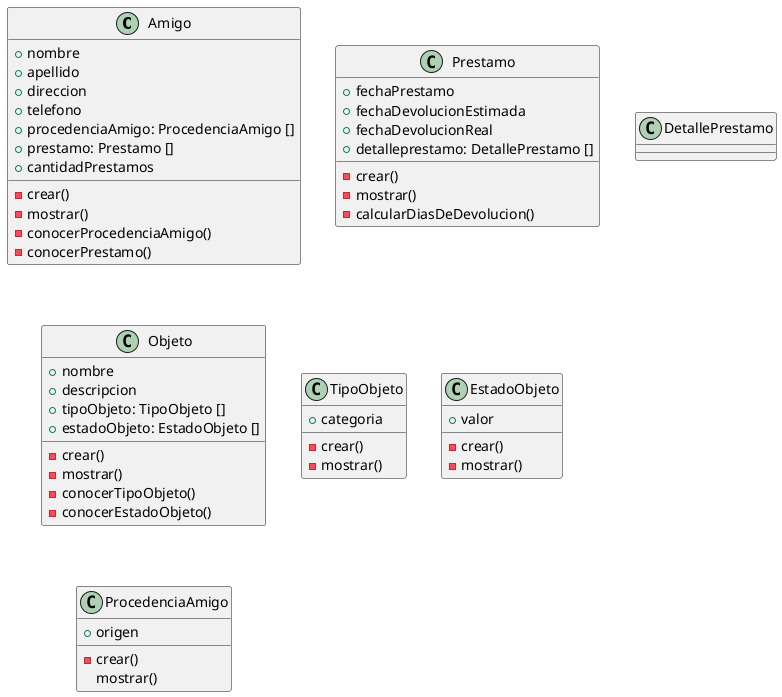 @startuml Prestamo
/'Ahora es posible prestar mas de un objeto a un amigo, la fecha de devolucion de cada objeto para ese amigo es la misma. Tener en cuenta que un amigo puede resultar no ser tan cumplidor a la hora de devolver los objetos.
Ademas la persona desea poder saber que tipos de objetos son los que mas le solicitan. Tambien quiere poder realizar una clasificacion de sus amigos segun el lugar por el cual los conoce.'/


class "Amigo" as amigo {
    +nombre
    +apellido
    +direccion
    +telefono
    +procedenciaAmigo: ProcedenciaAmigo []
    +prestamo: Prestamo []
    +cantidadPrestamos
    -crear()
    -mostrar()
    -conocerProcedenciaAmigo()
    -conocerPrestamo()

}
class "Prestamo" as prestamo {
    +fechaPrestamo
    +fechaDevolucionEstimada
    +fechaDevolucionReal
    +detalleprestamo: DetallePrestamo []
    -crear()
    -mostrar()
    -calcularDiasDeDevolucion()


}
class "DetallePrestamo" as detallePrestamo {

}
class "Objeto" as objeto {
    +nombre
    +descripcion
    +tipoObjeto: TipoObjeto []
    +estadoObjeto: EstadoObjeto []
    -crear()
    -mostrar()
    -conocerTipoObjeto()
    -conocerEstadoObjeto()
}
class "TipoObjeto" as tipoObjeto {
    +categoria
    -crear()
    -mostrar()
}
class "EstadoObjeto" as estadoObjeto {
    +valor
    -crear()
    -mostrar()
}
class "ProcedenciaAmigo" as procedenciaAmigo {
    +origen
    -crear()
    mostrar()
}